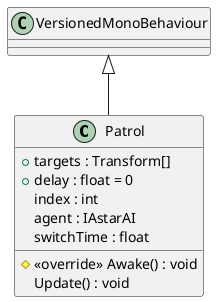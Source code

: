 @startuml
class Patrol {
    + targets : Transform[]
    + delay : float = 0
    index : int
    agent : IAstarAI
    switchTime : float
    # <<override>> Awake() : void
    Update() : void
}
VersionedMonoBehaviour <|-- Patrol
@enduml
